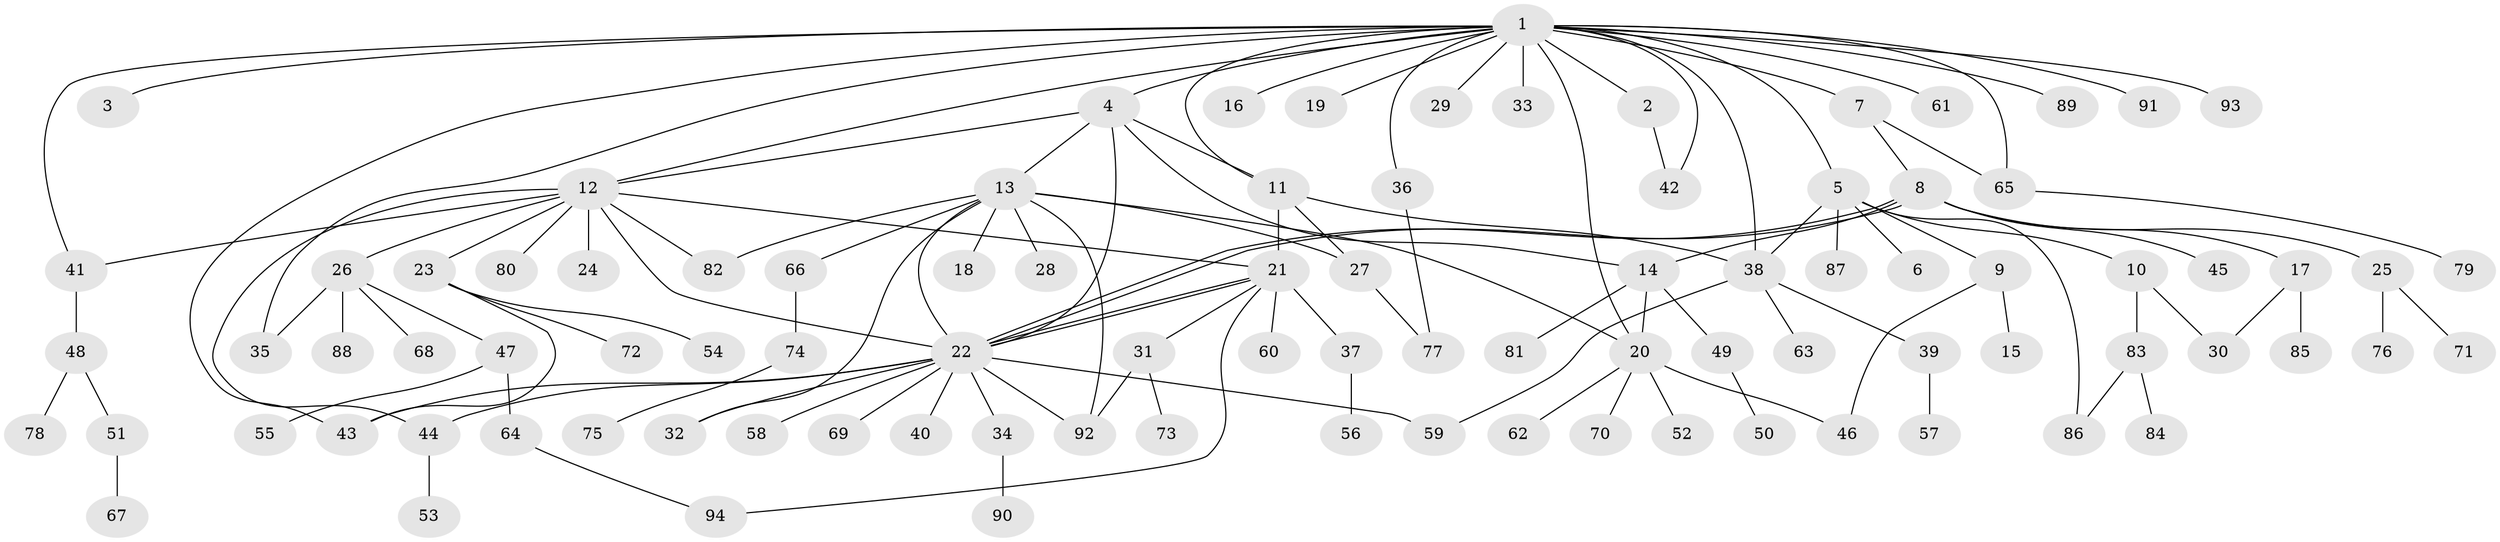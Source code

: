 // coarse degree distribution, {27: 0.014705882352941176, 1: 0.5441176470588235, 8: 0.04411764705882353, 7: 0.014705882352941176, 3: 0.11764705882352941, 9: 0.029411764705882353, 2: 0.19117647058823528, 6: 0.014705882352941176, 15: 0.014705882352941176, 4: 0.014705882352941176}
// Generated by graph-tools (version 1.1) at 2025/23/03/03/25 07:23:53]
// undirected, 94 vertices, 125 edges
graph export_dot {
graph [start="1"]
  node [color=gray90,style=filled];
  1;
  2;
  3;
  4;
  5;
  6;
  7;
  8;
  9;
  10;
  11;
  12;
  13;
  14;
  15;
  16;
  17;
  18;
  19;
  20;
  21;
  22;
  23;
  24;
  25;
  26;
  27;
  28;
  29;
  30;
  31;
  32;
  33;
  34;
  35;
  36;
  37;
  38;
  39;
  40;
  41;
  42;
  43;
  44;
  45;
  46;
  47;
  48;
  49;
  50;
  51;
  52;
  53;
  54;
  55;
  56;
  57;
  58;
  59;
  60;
  61;
  62;
  63;
  64;
  65;
  66;
  67;
  68;
  69;
  70;
  71;
  72;
  73;
  74;
  75;
  76;
  77;
  78;
  79;
  80;
  81;
  82;
  83;
  84;
  85;
  86;
  87;
  88;
  89;
  90;
  91;
  92;
  93;
  94;
  1 -- 2;
  1 -- 3;
  1 -- 4;
  1 -- 5;
  1 -- 7;
  1 -- 11;
  1 -- 12;
  1 -- 16;
  1 -- 19;
  1 -- 20;
  1 -- 29;
  1 -- 33;
  1 -- 35;
  1 -- 36;
  1 -- 38;
  1 -- 41;
  1 -- 42;
  1 -- 43;
  1 -- 61;
  1 -- 65;
  1 -- 89;
  1 -- 91;
  1 -- 93;
  2 -- 42;
  4 -- 11;
  4 -- 12;
  4 -- 13;
  4 -- 14;
  4 -- 22;
  5 -- 6;
  5 -- 9;
  5 -- 10;
  5 -- 38;
  5 -- 86;
  5 -- 87;
  7 -- 8;
  7 -- 65;
  8 -- 14;
  8 -- 17;
  8 -- 22;
  8 -- 22;
  8 -- 25;
  8 -- 45;
  9 -- 15;
  9 -- 46;
  10 -- 30;
  10 -- 83;
  11 -- 21;
  11 -- 27;
  11 -- 38;
  12 -- 21;
  12 -- 22;
  12 -- 23;
  12 -- 24;
  12 -- 26;
  12 -- 41;
  12 -- 44;
  12 -- 80;
  12 -- 82;
  13 -- 18;
  13 -- 20;
  13 -- 22;
  13 -- 27;
  13 -- 28;
  13 -- 32;
  13 -- 66;
  13 -- 82;
  13 -- 92;
  14 -- 20;
  14 -- 49;
  14 -- 81;
  17 -- 30;
  17 -- 85;
  20 -- 46;
  20 -- 52;
  20 -- 62;
  20 -- 70;
  21 -- 22;
  21 -- 22;
  21 -- 31;
  21 -- 37;
  21 -- 60;
  21 -- 94;
  22 -- 32;
  22 -- 34;
  22 -- 40;
  22 -- 43;
  22 -- 44;
  22 -- 58;
  22 -- 59;
  22 -- 69;
  22 -- 92;
  23 -- 43;
  23 -- 54;
  23 -- 72;
  25 -- 71;
  25 -- 76;
  26 -- 35;
  26 -- 47;
  26 -- 68;
  26 -- 88;
  27 -- 77;
  31 -- 73;
  31 -- 92;
  34 -- 90;
  36 -- 77;
  37 -- 56;
  38 -- 39;
  38 -- 59;
  38 -- 63;
  39 -- 57;
  41 -- 48;
  44 -- 53;
  47 -- 55;
  47 -- 64;
  48 -- 51;
  48 -- 78;
  49 -- 50;
  51 -- 67;
  64 -- 94;
  65 -- 79;
  66 -- 74;
  74 -- 75;
  83 -- 84;
  83 -- 86;
}
